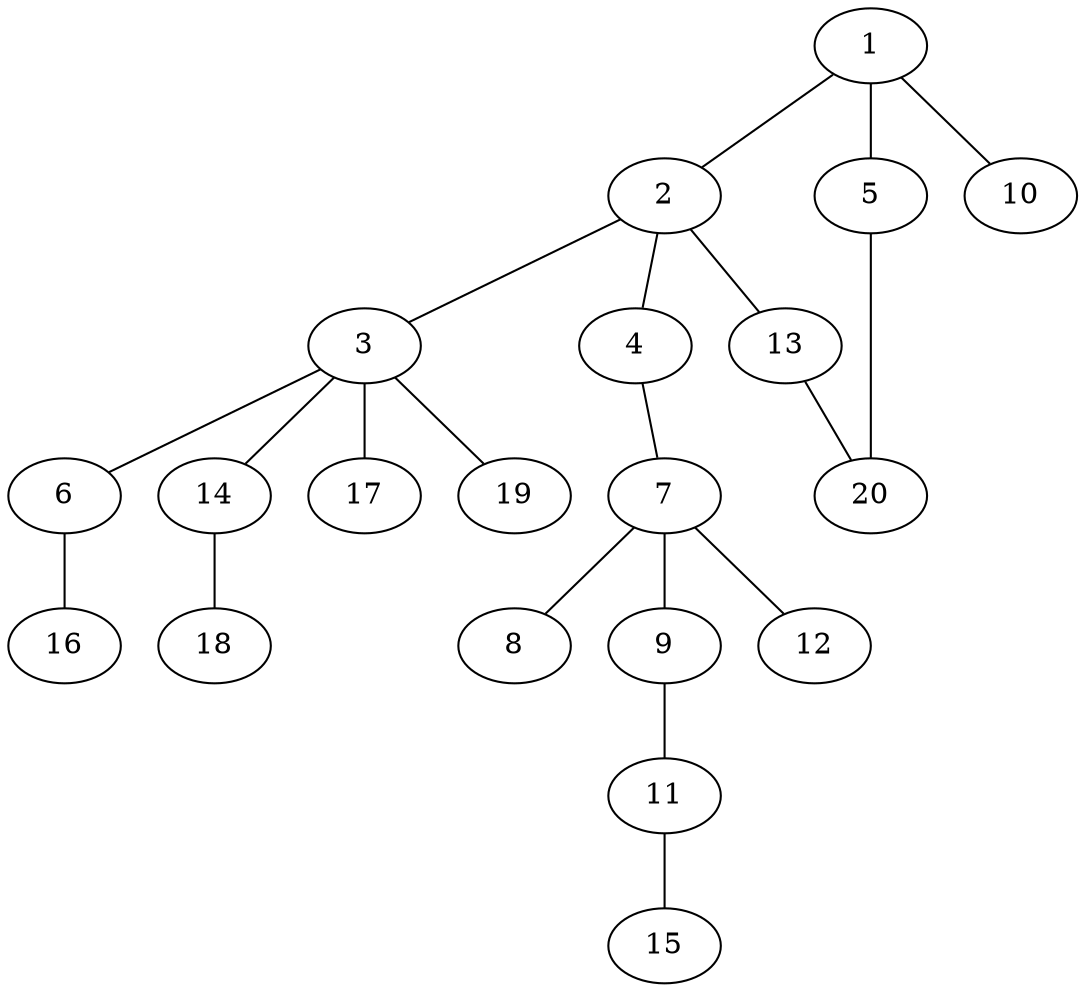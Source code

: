 graph graphname {1--2
1--5
1--10
2--3
2--4
2--13
3--6
3--14
3--17
3--19
4--7
5--20
6--16
7--8
7--9
7--12
9--11
11--15
13--20
14--18
}